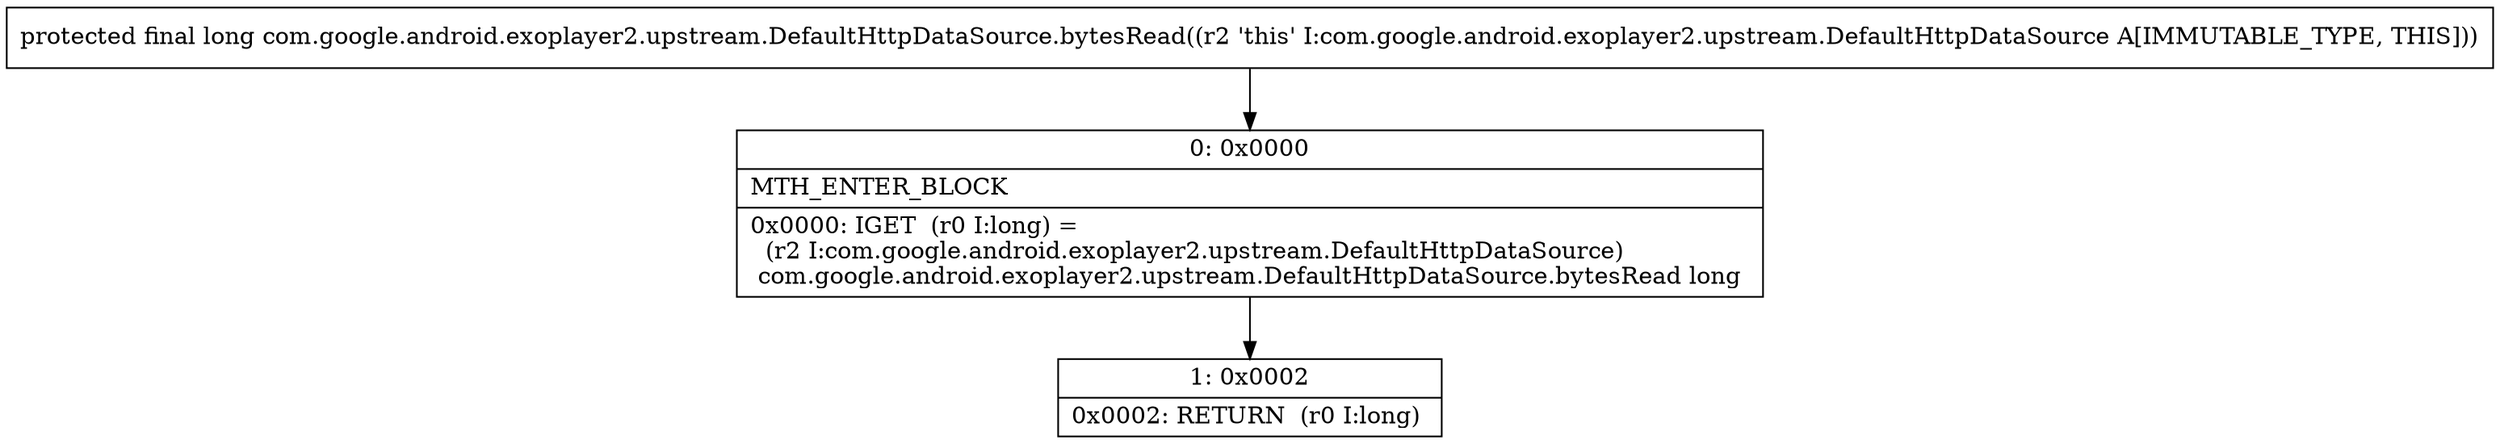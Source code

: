 digraph "CFG forcom.google.android.exoplayer2.upstream.DefaultHttpDataSource.bytesRead()J" {
Node_0 [shape=record,label="{0\:\ 0x0000|MTH_ENTER_BLOCK\l|0x0000: IGET  (r0 I:long) = \l  (r2 I:com.google.android.exoplayer2.upstream.DefaultHttpDataSource)\l com.google.android.exoplayer2.upstream.DefaultHttpDataSource.bytesRead long \l}"];
Node_1 [shape=record,label="{1\:\ 0x0002|0x0002: RETURN  (r0 I:long) \l}"];
MethodNode[shape=record,label="{protected final long com.google.android.exoplayer2.upstream.DefaultHttpDataSource.bytesRead((r2 'this' I:com.google.android.exoplayer2.upstream.DefaultHttpDataSource A[IMMUTABLE_TYPE, THIS])) }"];
MethodNode -> Node_0;
Node_0 -> Node_1;
}

